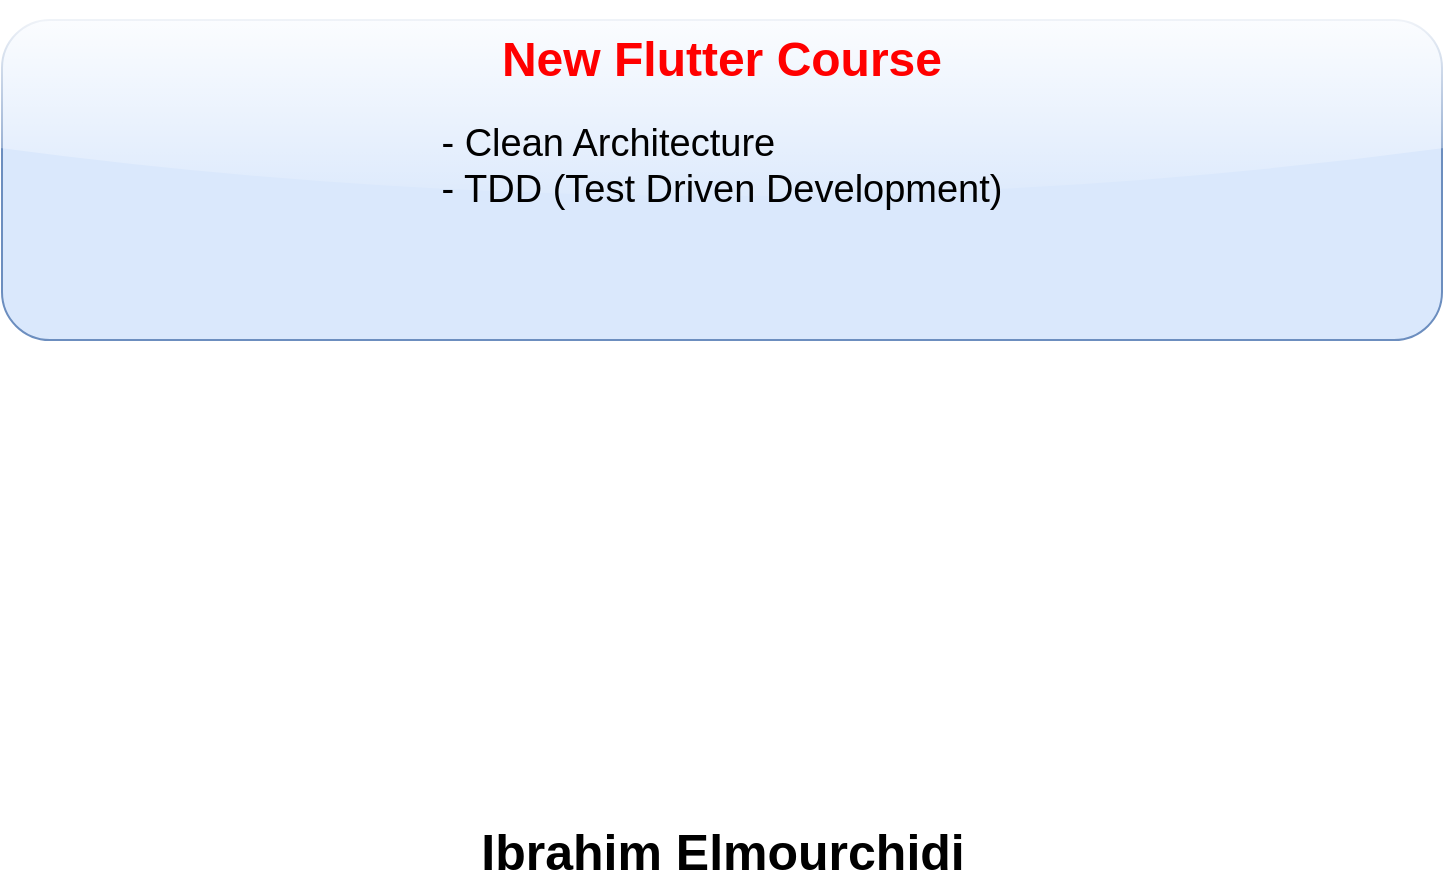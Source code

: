 <mxfile version="15.4.0" type="device" pages="4"><diagram id="JVmiVXRtb6EkKPwmSUxE" name="000 Introduction"><mxGraphModel dx="1422" dy="814" grid="1" gridSize="10" guides="1" tooltips="1" connect="1" arrows="1" fold="1" page="1" pageScale="1" pageWidth="827" pageHeight="1169" math="0" shadow="0"><root><mxCell id="hxPcq8P-vB_r8ozUBleg-0"/><mxCell id="hxPcq8P-vB_r8ozUBleg-1" parent="hxPcq8P-vB_r8ozUBleg-0"/><mxCell id="w6i8XhMFdaX6GLxkyCZJ-0" value="&lt;h1&gt;&lt;font color=&quot;#ff0000&quot;&gt;New Flutter Course&lt;/font&gt;&lt;/h1&gt;&lt;div style=&quot;text-align: left ; font-size: 19px&quot;&gt;- Clean Architecture&lt;/div&gt;&lt;div style=&quot;text-align: left ; font-size: 19px&quot;&gt;- TDD (Test Driven Development)&lt;/div&gt;&lt;div style=&quot;text-align: left ; font-size: 19px&quot;&gt;&lt;br&gt;&lt;/div&gt;" style="text;html=1;strokeColor=#6c8ebf;fillColor=#dae8fc;spacing=5;spacingTop=-20;whiteSpace=wrap;overflow=hidden;rounded=1;align=center;shadow=0;sketch=0;glass=1;" vertex="1" parent="hxPcq8P-vB_r8ozUBleg-1"><mxGeometry x="40" y="320" width="720" height="160" as="geometry"/></mxCell><mxCell id="w6i8XhMFdaX6GLxkyCZJ-2" value="&lt;font size=&quot;1&quot;&gt;&lt;b style=&quot;font-size: 25px&quot;&gt;Ibrahim Elmourchidi&lt;/b&gt;&lt;/font&gt;" style="text;html=1;align=center;verticalAlign=middle;resizable=0;points=[];autosize=1;strokeColor=none;fillColor=none;" vertex="1" parent="hxPcq8P-vB_r8ozUBleg-1"><mxGeometry x="270" y="720" width="260" height="30" as="geometry"/></mxCell></root></mxGraphModel></diagram><diagram id="liWA64JJ2PtR__eXOnIu" name="001 Why to learn?"><mxGraphModel dx="1422" dy="814" grid="1" gridSize="10" guides="1" tooltips="1" connect="1" arrows="1" fold="1" page="1" pageScale="1" pageWidth="827" pageHeight="1169" math="0" shadow="0"><root><mxCell id="0"/><mxCell id="1" parent="0"/><mxCell id="vD5o7E6y9O6WecOzt7vA-1" value="&lt;h1&gt;&lt;font color=&quot;#ff0000&quot;&gt;Why would you like to learn Clean Architecture ?&lt;/font&gt;&lt;/h1&gt;&lt;p&gt;&lt;br&gt;&lt;/p&gt;" style="text;html=1;strokeColor=none;fillColor=none;spacing=5;spacingTop=-20;whiteSpace=wrap;overflow=hidden;rounded=0;" parent="1" vertex="1"><mxGeometry x="40" y="80" width="700" height="40" as="geometry"/></mxCell><mxCell id="vD5o7E6y9O6WecOzt7vA-2" value="&lt;font&gt;&lt;b&gt;&lt;span style=&quot;font-size: 15px&quot;&gt;To Be a &lt;/span&gt;&lt;font style=&quot;font-size: 20px&quot; color=&quot;#ff0000&quot;&gt;BETTER &lt;/font&gt;&lt;span style=&quot;font-size: 15px&quot;&gt;developer.&lt;/span&gt;&lt;/b&gt;&lt;/font&gt;" style="text;html=1;strokeColor=none;fillColor=none;align=left;verticalAlign=middle;whiteSpace=wrap;rounded=0;" parent="1" vertex="1"><mxGeometry x="30" y="160" width="400" height="40" as="geometry"/></mxCell></root></mxGraphModel></diagram><diagram id="CIxR97EDUCNmFfwDhOY5" name="002 Why Companies need Clean Architecture?"><mxGraphModel dx="1422" dy="814" grid="1" gridSize="10" guides="1" tooltips="1" connect="1" arrows="1" fold="1" page="1" pageScale="1" pageWidth="827" pageHeight="1169" math="0" shadow="0"><root><mxCell id="nFHthoUhZh_ePLgPQNvT-0"/><mxCell id="nFHthoUhZh_ePLgPQNvT-1" parent="nFHthoUhZh_ePLgPQNvT-0"/><mxCell id="oZic5HfnNTM5j4iZf11m-0" value="&lt;h1&gt;&lt;font color=&quot;#ff0000&quot;&gt;Why Companies demand Clean Architecture?&lt;/font&gt;&lt;/h1&gt;" style="text;html=1;strokeColor=none;fillColor=none;spacing=5;spacingTop=-20;whiteSpace=wrap;overflow=hidden;rounded=0;" parent="nFHthoUhZh_ePLgPQNvT-1" vertex="1"><mxGeometry x="40" y="40" width="700" height="40" as="geometry"/></mxCell><mxCell id="oZic5HfnNTM5j4iZf11m-13" value="01: Separation of Concerns" style="swimlane;childLayout=stackLayout;horizontal=1;startSize=50;horizontalStack=0;rounded=1;fontSize=16;fontStyle=1;strokeWidth=2;resizeParent=0;resizeLast=1;shadow=0;dashed=0;align=center;fillColor=#f5f5f5;strokeColor=#666666;fontColor=#333333;" parent="nFHthoUhZh_ePLgPQNvT-1" vertex="1"><mxGeometry x="120" y="120" width="240" height="160" as="geometry"/></mxCell><mxCell id="oZic5HfnNTM5j4iZf11m-15" value="&lt;span style=&quot;color: rgb(17 , 17 , 17) ; font-family: , &amp;#34;roboto&amp;#34; , &amp;#34;segoeui&amp;#34; , &amp;#34;segoe ui&amp;#34; , &amp;#34;helvetica neue&amp;#34; , &amp;#34;helvetica&amp;#34; , &amp;#34;microsoft yahei&amp;#34; , &amp;#34;meiryo ui&amp;#34; , &amp;#34;meiryo&amp;#34; , &amp;#34;arial unicode ms&amp;#34; , sans-serif ; text-align: left ; background-color: rgb(255 , 255 , 255)&quot;&gt;Divides your code into distinct layers, making it easier to manage and understand.&lt;/span&gt;" style="text;html=1;strokeColor=none;fillColor=none;align=center;verticalAlign=middle;whiteSpace=wrap;rounded=0;fontSize=16;" parent="oZic5HfnNTM5j4iZf11m-13" vertex="1"><mxGeometry y="50" width="240" height="110" as="geometry"/></mxCell><mxCell id="oZic5HfnNTM5j4iZf11m-16" value="02: Scalability" style="swimlane;childLayout=stackLayout;horizontal=1;startSize=50;horizontalStack=0;rounded=1;fontSize=16;fontStyle=1;strokeWidth=2;resizeParent=0;resizeLast=1;shadow=0;dashed=0;align=center;fillColor=#f5f5f5;strokeColor=#666666;fontColor=#333333;" parent="nFHthoUhZh_ePLgPQNvT-1" vertex="1"><mxGeometry x="480" y="120" width="240" height="160" as="geometry"/></mxCell><mxCell id="oZic5HfnNTM5j4iZf11m-17" value="&lt;div&gt;&lt;span style=&quot;background-color: rgb(255 , 255 , 255) ; color: rgb(17 , 17 , 17) ; font-family: , &amp;#34;roboto&amp;#34; , &amp;#34;segoeui&amp;#34; , &amp;#34;segoe ui&amp;#34; , &amp;#34;helvetica neue&amp;#34; , &amp;#34;helvetica&amp;#34; , &amp;#34;microsoft yahei&amp;#34; , &amp;#34;meiryo ui&amp;#34; , &amp;#34;meiryo&amp;#34; , &amp;#34;arial unicode ms&amp;#34; , sans-serif&quot;&gt;Facilitates adding new features &lt;/span&gt;&lt;span style=&quot;background-color: rgb(255 , 255 , 255) ; font-family: , &amp;#34;roboto&amp;#34; , &amp;#34;segoeui&amp;#34; , &amp;#34;segoe ui&amp;#34; , &amp;#34;helvetica neue&amp;#34; , &amp;#34;helvetica&amp;#34; , &amp;#34;microsoft yahei&amp;#34; , &amp;#34;meiryo ui&amp;#34; , &amp;#34;meiryo&amp;#34; , &amp;#34;arial unicode ms&amp;#34; , sans-serif&quot;&gt;&lt;font color=&quot;#cc0000&quot;&gt;without affecting existing&lt;/font&gt;&lt;/span&gt;&lt;span style=&quot;background-color: rgb(255 , 255 , 255) ; color: rgb(17 , 17 , 17) ; font-family: , &amp;#34;roboto&amp;#34; , &amp;#34;segoeui&amp;#34; , &amp;#34;segoe ui&amp;#34; , &amp;#34;helvetica neue&amp;#34; , &amp;#34;helvetica&amp;#34; , &amp;#34;microsoft yahei&amp;#34; , &amp;#34;meiryo ui&amp;#34; , &amp;#34;meiryo&amp;#34; , &amp;#34;arial unicode ms&amp;#34; , sans-serif&quot;&gt; code, making your app more scalable.&lt;/span&gt;&lt;/div&gt;" style="text;html=1;strokeColor=none;fillColor=none;align=center;verticalAlign=middle;whiteSpace=wrap;rounded=0;fontSize=16;" parent="oZic5HfnNTM5j4iZf11m-16" vertex="1"><mxGeometry y="50" width="240" height="110" as="geometry"/></mxCell><mxCell id="oZic5HfnNTM5j4iZf11m-19" value="03: Maintainability" style="swimlane;childLayout=stackLayout;horizontal=1;startSize=50;horizontalStack=0;rounded=1;fontSize=16;fontStyle=1;strokeWidth=2;resizeParent=0;resizeLast=1;shadow=0;dashed=0;align=center;fillColor=#f5f5f5;strokeColor=#666666;fontColor=#333333;" parent="nFHthoUhZh_ePLgPQNvT-1" vertex="1"><mxGeometry x="120" y="320" width="240" height="160" as="geometry"/></mxCell><mxCell id="oZic5HfnNTM5j4iZf11m-20" value="&lt;span style=&quot;color: rgb(17 , 17 , 17) ; font-family: , &amp;#34;roboto&amp;#34; , &amp;#34;segoeui&amp;#34; , &amp;#34;segoe ui&amp;#34; , &amp;#34;helvetica neue&amp;#34; , &amp;#34;helvetica&amp;#34; , &amp;#34;microsoft yahei&amp;#34; , &amp;#34;meiryo ui&amp;#34; , &amp;#34;meiryo&amp;#34; , &amp;#34;arial unicode ms&amp;#34; , sans-serif ; text-align: left ; background-color: rgb(255 , 255 , 255)&quot;&gt;Simplifies maintenance by organizing code in a way that makes it easier to locate and fix bugs.&lt;/span&gt;" style="text;html=1;strokeColor=none;fillColor=none;align=center;verticalAlign=middle;whiteSpace=wrap;rounded=0;fontSize=16;" parent="oZic5HfnNTM5j4iZf11m-19" vertex="1"><mxGeometry y="50" width="240" height="110" as="geometry"/></mxCell><mxCell id="oZic5HfnNTM5j4iZf11m-21" value="04: Reusability" style="swimlane;childLayout=stackLayout;horizontal=1;startSize=50;horizontalStack=0;rounded=1;fontSize=16;fontStyle=1;strokeWidth=2;resizeParent=0;resizeLast=1;shadow=0;dashed=0;align=center;fillColor=#f5f5f5;strokeColor=#666666;fontColor=#333333;" parent="nFHthoUhZh_ePLgPQNvT-1" vertex="1"><mxGeometry x="480" y="320" width="240" height="160" as="geometry"/></mxCell><mxCell id="oZic5HfnNTM5j4iZf11m-22" value="&lt;span style=&quot;color: rgb(17 , 17 , 17) ; font-family: , &amp;#34;roboto&amp;#34; , &amp;#34;segoeui&amp;#34; , &amp;#34;segoe ui&amp;#34; , &amp;#34;helvetica neue&amp;#34; , &amp;#34;helvetica&amp;#34; , &amp;#34;microsoft yahei&amp;#34; , &amp;#34;meiryo ui&amp;#34; , &amp;#34;meiryo&amp;#34; , &amp;#34;arial unicode ms&amp;#34; , sans-serif ; text-align: left ; background-color: rgb(255 , 255 , 255)&quot;&gt;Promotes code reuse by separating business logic from UI, allowing you to use the same logic across different parts of your app.&lt;/span&gt;" style="text;html=1;strokeColor=none;fillColor=none;align=center;verticalAlign=middle;whiteSpace=wrap;rounded=0;fontSize=16;" parent="oZic5HfnNTM5j4iZf11m-21" vertex="1"><mxGeometry y="50" width="240" height="110" as="geometry"/></mxCell><mxCell id="oZic5HfnNTM5j4iZf11m-23" value="05: Flexibility" style="swimlane;childLayout=stackLayout;horizontal=1;startSize=50;horizontalStack=0;rounded=1;fontSize=16;fontStyle=1;strokeWidth=2;resizeParent=0;resizeLast=1;shadow=0;dashed=0;align=center;fillColor=#f5f5f5;strokeColor=#666666;fontColor=#333333;" parent="nFHthoUhZh_ePLgPQNvT-1" vertex="1"><mxGeometry x="120" y="520" width="240" height="160" as="geometry"/></mxCell><mxCell id="oZic5HfnNTM5j4iZf11m-24" value="&lt;span style=&quot;color: rgb(17 , 17 , 17) ; font-family: , &amp;#34;roboto&amp;#34; , &amp;#34;segoeui&amp;#34; , &amp;#34;segoe ui&amp;#34; , &amp;#34;helvetica neue&amp;#34; , &amp;#34;helvetica&amp;#34; , &amp;#34;microsoft yahei&amp;#34; , &amp;#34;meiryo ui&amp;#34; , &amp;#34;meiryo&amp;#34; , &amp;#34;arial unicode ms&amp;#34; , sans-serif ; text-align: left ; background-color: rgb(255 , 255 , 255)&quot;&gt;Makes it easier to switch out components or integrate new technologies without major refactoring.&lt;/span&gt;" style="text;html=1;strokeColor=none;fillColor=none;align=center;verticalAlign=middle;whiteSpace=wrap;rounded=0;fontSize=16;" parent="oZic5HfnNTM5j4iZf11m-23" vertex="1"><mxGeometry y="50" width="240" height="110" as="geometry"/></mxCell><mxCell id="oZic5HfnNTM5j4iZf11m-25" value="06: Consistency" style="swimlane;childLayout=stackLayout;horizontal=1;startSize=50;horizontalStack=0;rounded=1;fontSize=16;fontStyle=1;strokeWidth=2;resizeParent=0;resizeLast=1;shadow=0;dashed=0;align=center;fillColor=#f5f5f5;strokeColor=#666666;fontColor=#333333;" parent="nFHthoUhZh_ePLgPQNvT-1" vertex="1"><mxGeometry x="480" y="520" width="240" height="160" as="geometry"/></mxCell><mxCell id="oZic5HfnNTM5j4iZf11m-26" value="&lt;span style=&quot;color: rgb(17 , 17 , 17) ; font-family: , &amp;#34;roboto&amp;#34; , &amp;#34;segoeui&amp;#34; , &amp;#34;segoe ui&amp;#34; , &amp;#34;helvetica neue&amp;#34; , &amp;#34;helvetica&amp;#34; , &amp;#34;microsoft yahei&amp;#34; , &amp;#34;meiryo ui&amp;#34; , &amp;#34;meiryo&amp;#34; , &amp;#34;arial unicode ms&amp;#34; , sans-serif ; text-align: left ; background-color: rgb(255 , 255 , 255)&quot;&gt;Encourages a consistent coding style and structure across your project, which is beneficial for team collaboration.&lt;/span&gt;" style="text;html=1;strokeColor=none;fillColor=none;align=center;verticalAlign=middle;whiteSpace=wrap;rounded=0;fontSize=16;" parent="oZic5HfnNTM5j4iZf11m-25" vertex="1"><mxGeometry y="50" width="240" height="110" as="geometry"/></mxCell><mxCell id="yND5oJwq7fSuSgQ7iohg-0" value="07: Testability" style="swimlane;childLayout=stackLayout;horizontal=1;startSize=50;horizontalStack=0;rounded=1;fontSize=16;fontStyle=1;strokeWidth=2;resizeParent=0;resizeLast=1;shadow=0;dashed=0;align=center;fillColor=#f5f5f5;strokeColor=#666666;fontColor=#333333;" parent="nFHthoUhZh_ePLgPQNvT-1" vertex="1"><mxGeometry x="320" y="720" width="230" height="160" as="geometry"/></mxCell><mxCell id="yND5oJwq7fSuSgQ7iohg-1" value="&lt;span style=&quot;color: rgb(17 , 17 , 17) ; font-family: , &amp;#34;roboto&amp;#34; , &amp;#34;segoeui&amp;#34; , &amp;#34;segoe ui&amp;#34; , &amp;#34;helvetica neue&amp;#34; , &amp;#34;helvetica&amp;#34; , &amp;#34;microsoft yahei&amp;#34; , &amp;#34;meiryo ui&amp;#34; , &amp;#34;meiryo&amp;#34; , &amp;#34;arial unicode ms&amp;#34; , sans-serif ; text-align: left ; background-color: rgb(255 , 255 , 255)&quot;&gt;Enhances the ability to write unit tests for different parts of your application, improving overall test coverage&lt;/span&gt;" style="text;html=1;strokeColor=none;fillColor=none;align=center;verticalAlign=middle;whiteSpace=wrap;rounded=0;fontSize=16;" parent="yND5oJwq7fSuSgQ7iohg-0" vertex="1"><mxGeometry y="50" width="230" height="110" as="geometry"/></mxCell></root></mxGraphModel></diagram><diagram id="eEOqMaOs30TRZ-IYA2zp" name="003 what is clean architecture?"><mxGraphModel dx="1422" dy="814" grid="1" gridSize="10" guides="1" tooltips="1" connect="1" arrows="1" fold="1" page="1" pageScale="1" pageWidth="827" pageHeight="1169" math="0" shadow="0"><root><mxCell id="s9Nynvz0OgKk5b0K4XqO-0"/><mxCell id="s9Nynvz0OgKk5b0K4XqO-1" parent="s9Nynvz0OgKk5b0K4XqO-0"/><mxCell id="HU6_PshLcIzkmAylhB70-0" value="&lt;h1&gt;&lt;font color=&quot;#ff0000&quot;&gt;What is Clean Architecture?&lt;/font&gt;&lt;/h1&gt;" style="text;html=1;strokeColor=none;fillColor=none;spacing=5;spacingTop=-20;whiteSpace=wrap;overflow=hidden;rounded=0;" parent="s9Nynvz0OgKk5b0K4XqO-1" vertex="1"><mxGeometry x="40" y="80" width="700" height="40" as="geometry"/></mxCell><mxCell id="HU6_PshLcIzkmAylhB70-1" value="&lt;span style=&quot;color: rgb(17 , 17 , 17) ; font-size: 15px ; background-color: rgb(255 , 255 , 255)&quot;&gt;Clean architecture is a set of guidelines or best practices to follow when designing and structuring your codebase. It provides a framework that helps you create software&lt;/span&gt;" style="text;html=1;strokeColor=none;fillColor=none;align=left;verticalAlign=middle;whiteSpace=wrap;rounded=0;fontStyle=1;fontSize=15;" parent="s9Nynvz0OgKk5b0K4XqO-1" vertex="1"><mxGeometry x="40" y="160" width="720" height="40" as="geometry"/></mxCell><mxCell id="fWf3kPgQwZB1GiOtA6pT-0" value="&lt;span style=&quot;color: rgb(17 , 17 , 17) ; font-size: 15px ; background-color: rgb(255 , 255 , 255)&quot;&gt;Examples:&lt;br&gt;&lt;br&gt;&lt;ol&gt;&lt;li&gt;&lt;span style=&quot;color: rgb(17 , 17 , 17) ; font-size: 15px ; background-color: rgb(255 , 255 , 255)&quot;&gt;SOLID&lt;/span&gt;&lt;/li&gt;&lt;li&gt;&lt;span style=&quot;color: rgb(17 , 17 , 17) ; font-size: 15px ; background-color: rgb(255 , 255 , 255)&quot;&gt;MVC&lt;/span&gt;&lt;/li&gt;&lt;li&gt;&lt;span style=&quot;color: rgb(17 , 17 , 17) ; font-size: 15px ; background-color: rgb(255 , 255 , 255)&quot;&gt;MVVM&lt;/span&gt;&lt;/li&gt;&lt;/ol&gt;&lt;/span&gt;" style="text;html=1;strokeColor=none;fillColor=none;align=left;verticalAlign=middle;whiteSpace=wrap;rounded=0;fontStyle=1;fontSize=15;" parent="s9Nynvz0OgKk5b0K4XqO-1" vertex="1"><mxGeometry x="40" y="240" width="720" height="100" as="geometry"/></mxCell></root></mxGraphModel></diagram></mxfile>